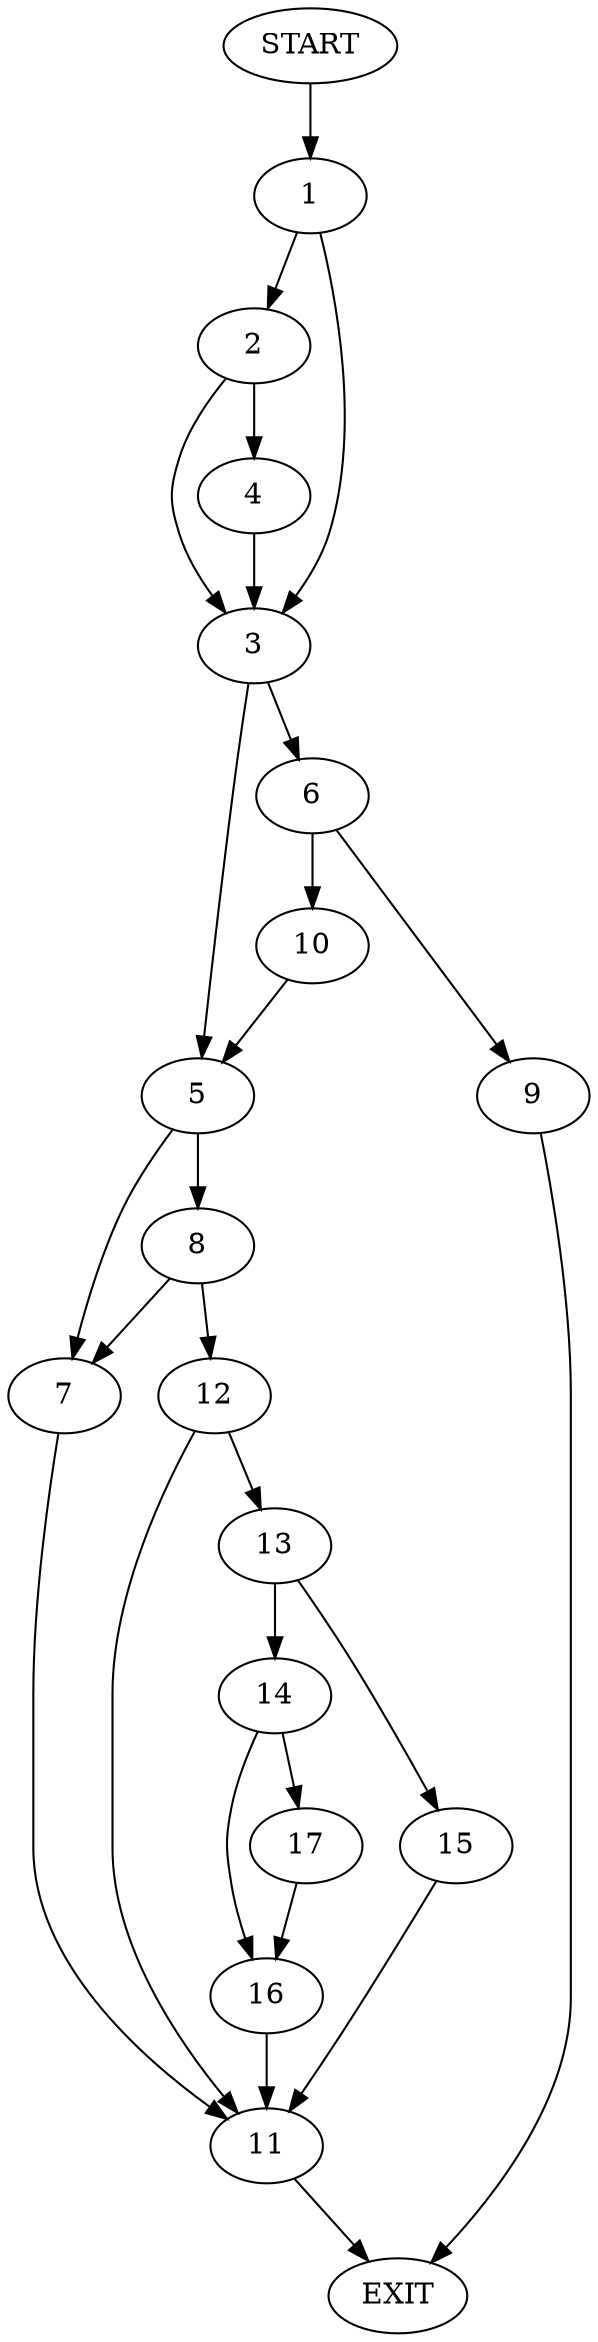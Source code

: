 digraph {
0 [label="START"]
18 [label="EXIT"]
0 -> 1
1 -> 2
1 -> 3
2 -> 3
2 -> 4
3 -> 5
3 -> 6
4 -> 3
5 -> 7
5 -> 8
6 -> 9
6 -> 10
9 -> 18
10 -> 5
7 -> 11
8 -> 7
8 -> 12
12 -> 13
12 -> 11
11 -> 18
13 -> 14
13 -> 15
15 -> 11
14 -> 16
14 -> 17
16 -> 11
17 -> 16
}
